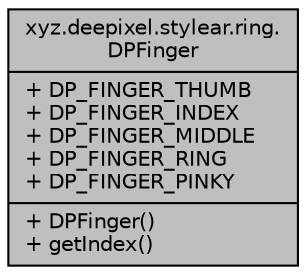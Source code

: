 digraph "xyz.deepixel.stylear.ring.DPFinger"
{
  edge [fontname="Helvetica",fontsize="10",labelfontname="Helvetica",labelfontsize="10"];
  node [fontname="Helvetica",fontsize="10",shape=record];
  Node1 [label="{xyz.deepixel.stylear.ring.\lDPFinger\n|+ DP_FINGER_THUMB\l+ DP_FINGER_INDEX\l+ DP_FINGER_MIDDLE\l+ DP_FINGER_RING\l+ DP_FINGER_PINKY\l|+ DPFinger()\l+ getIndex()\l}",height=0.2,width=0.4,color="black", fillcolor="grey75", style="filled", fontcolor="black"];
}
